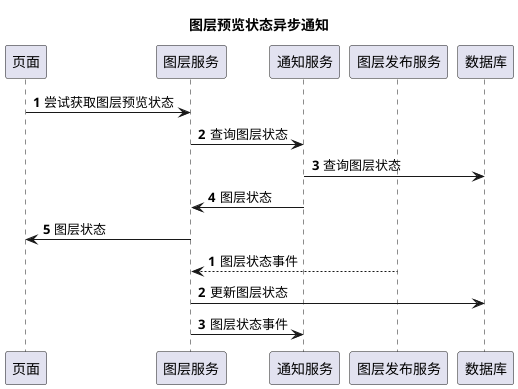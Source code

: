 @startuml
'https://plantuml.com/sequence-diagram
title 图层预览状态异步通知
participant 页面 as web
participant 图层服务 as layer
participant 通知服务 as notice
participant 图层发布服务 as publish
participant 数据库 as db

autonumber
web -> layer: 尝试获取图层预览状态
layer -> notice: 查询图层状态
notice -> db: 查询图层状态
notice ->layer: 图层状态
layer -> web: 图层状态

autonumber
publish --> layer: 图层状态事件
layer -> db: 更新图层状态
layer -> notice: 图层状态事件

@enduml